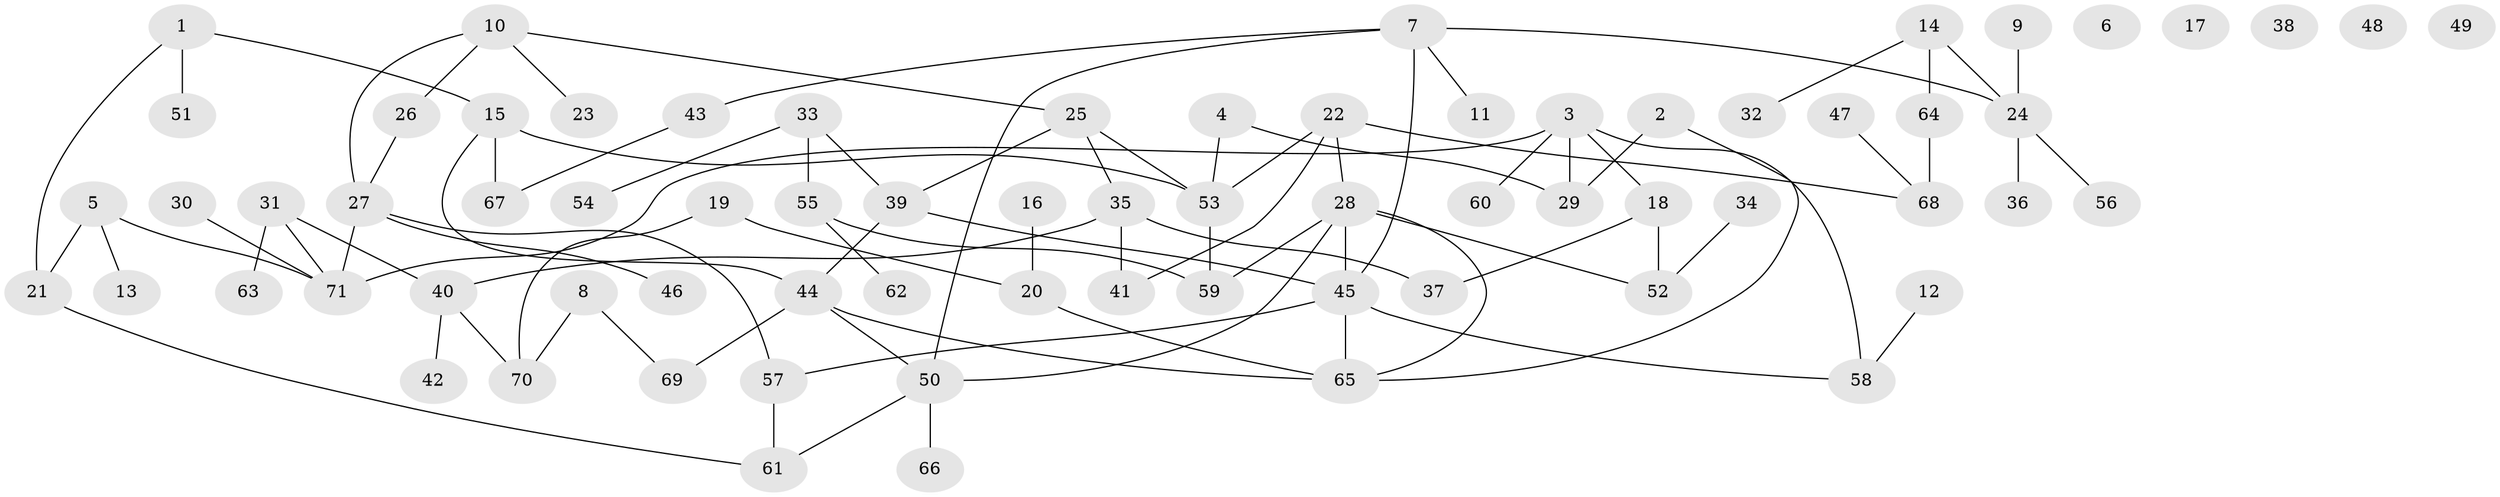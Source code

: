 // Generated by graph-tools (version 1.1) at 2025/12/03/09/25 04:12:53]
// undirected, 71 vertices, 89 edges
graph export_dot {
graph [start="1"]
  node [color=gray90,style=filled];
  1;
  2;
  3;
  4;
  5;
  6;
  7;
  8;
  9;
  10;
  11;
  12;
  13;
  14;
  15;
  16;
  17;
  18;
  19;
  20;
  21;
  22;
  23;
  24;
  25;
  26;
  27;
  28;
  29;
  30;
  31;
  32;
  33;
  34;
  35;
  36;
  37;
  38;
  39;
  40;
  41;
  42;
  43;
  44;
  45;
  46;
  47;
  48;
  49;
  50;
  51;
  52;
  53;
  54;
  55;
  56;
  57;
  58;
  59;
  60;
  61;
  62;
  63;
  64;
  65;
  66;
  67;
  68;
  69;
  70;
  71;
  1 -- 15;
  1 -- 21;
  1 -- 51;
  2 -- 29;
  2 -- 65;
  3 -- 18;
  3 -- 29;
  3 -- 58;
  3 -- 60;
  3 -- 71;
  4 -- 29;
  4 -- 53;
  5 -- 13;
  5 -- 21;
  5 -- 71;
  7 -- 11;
  7 -- 24;
  7 -- 43;
  7 -- 45;
  7 -- 50;
  8 -- 69;
  8 -- 70;
  9 -- 24;
  10 -- 23;
  10 -- 25;
  10 -- 26;
  10 -- 27;
  12 -- 58;
  14 -- 24;
  14 -- 32;
  14 -- 64;
  15 -- 44;
  15 -- 53;
  15 -- 67;
  16 -- 20;
  18 -- 37;
  18 -- 52;
  19 -- 20;
  19 -- 70;
  20 -- 65;
  21 -- 61;
  22 -- 28;
  22 -- 41;
  22 -- 53;
  22 -- 68;
  24 -- 36;
  24 -- 56;
  25 -- 35;
  25 -- 39;
  25 -- 53;
  26 -- 27;
  27 -- 46;
  27 -- 57;
  27 -- 71;
  28 -- 45;
  28 -- 50;
  28 -- 52;
  28 -- 59;
  28 -- 65;
  30 -- 71;
  31 -- 40;
  31 -- 63;
  31 -- 71;
  33 -- 39;
  33 -- 54;
  33 -- 55;
  34 -- 52;
  35 -- 37;
  35 -- 40;
  35 -- 41;
  39 -- 44;
  39 -- 45;
  40 -- 42;
  40 -- 70;
  43 -- 67;
  44 -- 50;
  44 -- 65;
  44 -- 69;
  45 -- 57;
  45 -- 58;
  45 -- 65;
  47 -- 68;
  50 -- 61;
  50 -- 66;
  53 -- 59;
  55 -- 59;
  55 -- 62;
  57 -- 61;
  64 -- 68;
}
